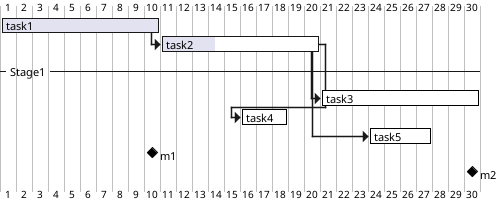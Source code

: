 @startgantt

projectscale daily


[task1] as [t1] lasts 10 days
[task2] as [t2] lasts 10 days and starts at [t1]'s end

-- Stage1 --

[task3] as [t3] lasts 10 days and starts at [t2]'s end
[task4] as [t4] lasts 3 days and starts 5 days before [t2]'s end
[task5] as [t5] lasts 4 days and starts 3 days after [t2]'s end

[t1] is 100% completed
[t2] is 34% completed
[t3] is 0% completed
[t4] is 0% completed
[t5] is 0% completed

[t3] is colored in Gold/Black
[t4] is colored in Gold/Black
[t5] is colored in Gold/Black

[m1] happens after [t1]'s end
[m2] happens after [t2]'s end
[m2] happens after [t3]'s end

@endgantt